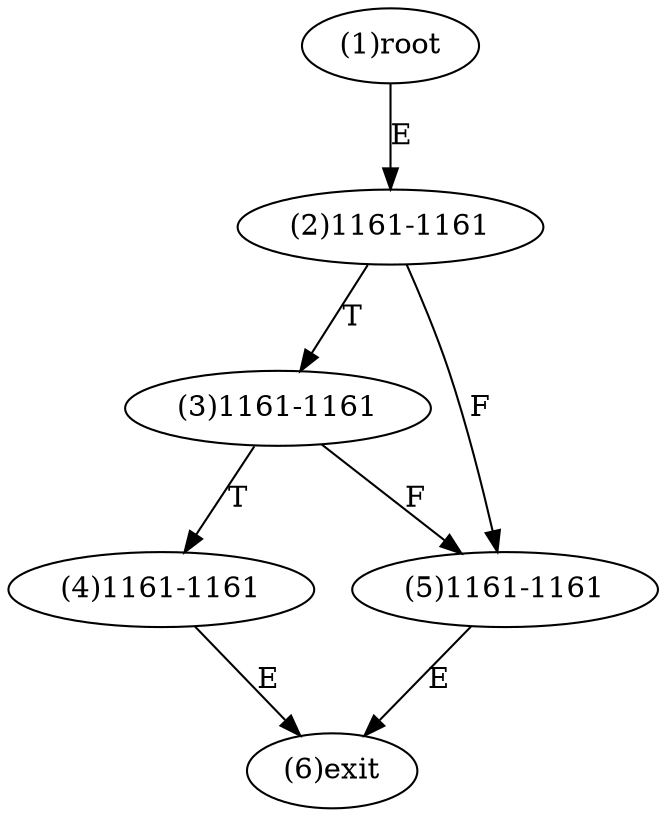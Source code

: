 digraph "" { 
1[ label="(1)root"];
2[ label="(2)1161-1161"];
3[ label="(3)1161-1161"];
4[ label="(4)1161-1161"];
5[ label="(5)1161-1161"];
6[ label="(6)exit"];
1->2[ label="E"];
2->5[ label="F"];
2->3[ label="T"];
3->5[ label="F"];
3->4[ label="T"];
4->6[ label="E"];
5->6[ label="E"];
}